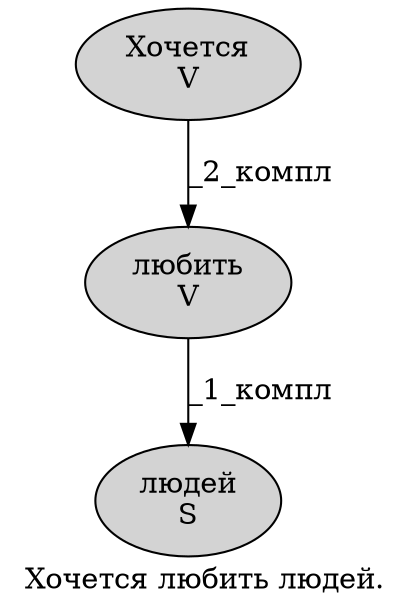 digraph SENTENCE_1674 {
	graph [label="Хочется любить людей."]
	node [style=filled]
		0 [label="Хочется
V" color="" fillcolor=lightgray penwidth=1 shape=ellipse]
		1 [label="любить
V" color="" fillcolor=lightgray penwidth=1 shape=ellipse]
		2 [label="людей
S" color="" fillcolor=lightgray penwidth=1 shape=ellipse]
			0 -> 1 [label="_2_компл"]
			1 -> 2 [label="_1_компл"]
}